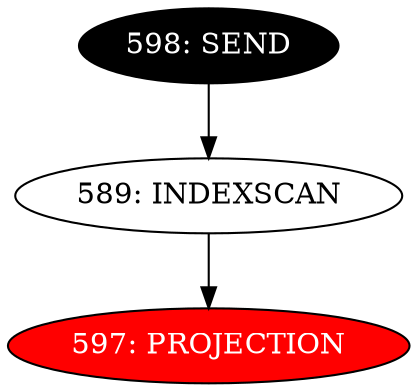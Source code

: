 digraph name {
589 [label="589: INDEXSCAN" ];
589 -> 597;
597 [label="597: PROJECTION" fontcolor="white" style="filled" fillcolor="red"];
598 [label="598: SEND" fontcolor="white" style="filled" fillcolor="black"];
598 -> 589;

}

